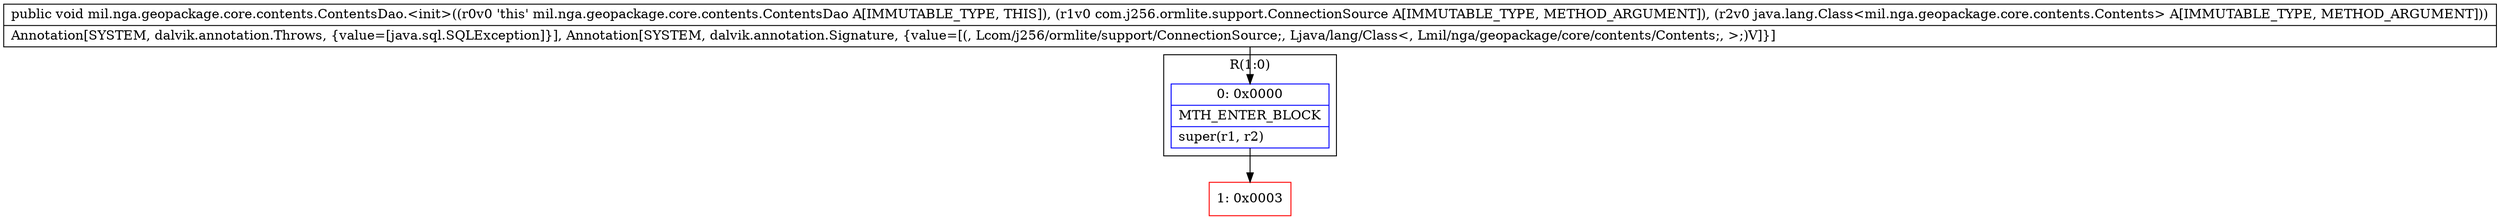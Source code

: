 digraph "CFG formil.nga.geopackage.core.contents.ContentsDao.\<init\>(Lcom\/j256\/ormlite\/support\/ConnectionSource;Ljava\/lang\/Class;)V" {
subgraph cluster_Region_517825221 {
label = "R(1:0)";
node [shape=record,color=blue];
Node_0 [shape=record,label="{0\:\ 0x0000|MTH_ENTER_BLOCK\l|super(r1, r2)\l}"];
}
Node_1 [shape=record,color=red,label="{1\:\ 0x0003}"];
MethodNode[shape=record,label="{public void mil.nga.geopackage.core.contents.ContentsDao.\<init\>((r0v0 'this' mil.nga.geopackage.core.contents.ContentsDao A[IMMUTABLE_TYPE, THIS]), (r1v0 com.j256.ormlite.support.ConnectionSource A[IMMUTABLE_TYPE, METHOD_ARGUMENT]), (r2v0 java.lang.Class\<mil.nga.geopackage.core.contents.Contents\> A[IMMUTABLE_TYPE, METHOD_ARGUMENT]))  | Annotation[SYSTEM, dalvik.annotation.Throws, \{value=[java.sql.SQLException]\}], Annotation[SYSTEM, dalvik.annotation.Signature, \{value=[(, Lcom\/j256\/ormlite\/support\/ConnectionSource;, Ljava\/lang\/Class\<, Lmil\/nga\/geopackage\/core\/contents\/Contents;, \>;)V]\}]\l}"];
MethodNode -> Node_0;
Node_0 -> Node_1;
}

